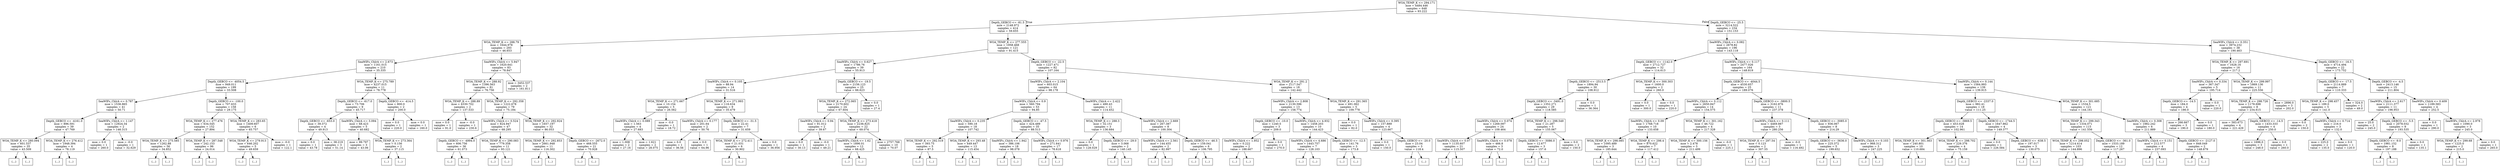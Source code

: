 digraph Tree {
node [shape=box] ;
0 [label="WOA_TEMP_K <= 294.171\nmse = 4484.446\nsamples = 648\nvalue = 93.222"] ;
1 [label="Depth_GEBCO <= -81.5\nmse = 2148.972\nsamples = 414\nvalue = 59.655"] ;
0 -> 1 [labeldistance=2.5, labelangle=45, headlabel="True"] ;
2 [label="WOA_TEMP_K <= 288.79\nmse = 1644.978\nsamples = 293\nvalue = 46.653"] ;
1 -> 2 ;
3 [label="SeaWIFs_ChlrA <= 2.673\nmse = 1161.015\nsamples = 210\nvalue = 35.335"] ;
2 -> 3 ;
4 [label="Depth_GEBCO <= -4054.5\nmse = 949.011\nsamples = 199\nvalue = 33.508"] ;
3 -> 4 ;
5 [label="SeaWIFs_ChlrA <= 0.787\nmse = 1536.865\nsamples = 41\nvalue = 50.71"] ;
4 -> 5 ;
6 [label="Depth_GEBCO <= -4161.0\nmse = 896.591\nsamples = 39\nvalue = 47.769"] ;
5 -> 6 ;
7 [label="WOA_TEMP_K <= 280.094\nmse = 601.537\nsamples = 35\nvalue = 43.509"] ;
6 -> 7 ;
8 [label="(...)"] ;
7 -> 8 ;
31 [label="(...)"] ;
7 -> 31 ;
76 [label="WOA_TEMP_K <= 276.412\nmse = 1948.394\nsamples = 4\nvalue = 78.119"] ;
6 -> 76 ;
77 [label="(...)"] ;
76 -> 77 ;
80 [label="(...)"] ;
76 -> 80 ;
83 [label="SeaWIFs_ChlrA <= 1.147\nmse = 12924.34\nsamples = 2\nvalue = 146.315"] ;
5 -> 83 ;
84 [label="mse = 0.0\nsamples = 1\nvalue = 260.0"] ;
83 -> 84 ;
85 [label="mse = -0.0\nsamples = 1\nvalue = 32.629"] ;
83 -> 85 ;
86 [label="Depth_GEBCO <= -100.0\nmse = 707.633\nsamples = 158\nvalue = 29.175"] ;
4 -> 86 ;
87 [label="WOA_TEMP_K <= 277.476\nmse = 634.545\nsamples = 152\nvalue = 27.894"] ;
86 -> 87 ;
88 [label="WOA_TEMP_K <= 275.585\nmse = 1262.88\nsamples = 56\nvalue = 34.852"] ;
87 -> 88 ;
89 [label="(...)"] ;
88 -> 89 ;
180 [label="(...)"] ;
88 -> 180 ;
195 [label="WOA_TEMP_K <= 287.548\nmse = 242.153\nsamples = 96\nvalue = 24.014"] ;
87 -> 195 ;
196 [label="(...)"] ;
195 -> 196 ;
313 [label="(...)"] ;
195 -> 313 ;
314 [label="WOA_TEMP_K <= 283.65\nmse = 1409.607\nsamples = 6\nvalue = 65.757"] ;
86 -> 314 ;
315 [label="WOA_TEMP_K <= 279.913\nmse = 646.202\nsamples = 5\nvalue = 49.659"] ;
314 -> 315 ;
316 [label="(...)"] ;
315 -> 316 ;
319 [label="(...)"] ;
315 -> 319 ;
324 [label="mse = -0.0\nsamples = 1\nvalue = 122.1"] ;
314 -> 324 ;
325 [label="WOA_TEMP_K <= 275.789\nmse = 4237.015\nsamples = 11\nvalue = 78.778"] ;
3 -> 325 ;
326 [label="Depth_GEBCO <= -617.0\nmse = 73.706\nsamples = 9\nvalue = 45.717"] ;
325 -> 326 ;
327 [label="Depth_GEBCO <= -653.0\nmse = 39.372\nsamples = 4\nvalue = 49.913"] ;
326 -> 327 ;
328 [label="mse = 0.0\nsamples = 1\nvalue = 43.78"] ;
327 -> 328 ;
329 [label="mse = 38.219\nsamples = 3\nvalue = 51.14"] ;
327 -> 329 ;
330 [label="SeaWIFs_ChlrA <= 3.094\nmse = 68.423\nsamples = 5\nvalue = 40.682"] ;
326 -> 330 ;
331 [label="mse = 99.797\nsamples = 3\nvalue = 43.06"] ;
330 -> 331 ;
332 [label="WOA_TEMP_K <= 273.364\nmse = 0.156\nsamples = 2\nvalue = 37.115"] ;
330 -> 332 ;
333 [label="(...)"] ;
332 -> 333 ;
334 [label="(...)"] ;
332 -> 334 ;
335 [label="Depth_GEBCO <= -414.5\nmse = 800.0\nsamples = 2\nvalue = 200.0"] ;
325 -> 335 ;
336 [label="mse = 0.0\nsamples = 1\nvalue = 220.0"] ;
335 -> 336 ;
337 [label="mse = 0.0\nsamples = 1\nvalue = 160.0"] ;
335 -> 337 ;
338 [label="SeaWIFs_ChlrA <= 5.947\nmse = 1620.641\nsamples = 83\nvalue = 78.847"] ;
2 -> 338 ;
339 [label="WOA_TEMP_K <= 288.92\nmse = 1396.563\nsamples = 81\nvalue = 76.756"] ;
338 -> 339 ;
340 [label="WOA_TEMP_K <= 288.89\nmse = 4330.702\nsamples = 2\nvalue = 137.533"] ;
339 -> 340 ;
341 [label="mse = 0.0\nsamples = 1\nvalue = 91.0"] ;
340 -> 341 ;
342 [label="mse = -0.0\nsamples = 1\nvalue = 230.6"] ;
340 -> 342 ;
343 [label="WOA_TEMP_K <= 292.358\nmse = 1222.678\nsamples = 79\nvalue = 75.184"] ;
339 -> 343 ;
344 [label="SeaWIFs_ChlrA <= 0.524\nmse = 824.947\nsamples = 47\nvalue = 68.295"] ;
343 -> 344 ;
345 [label="Depth_GEBCO <= -4994.0\nmse = 606.756\nsamples = 36\nvalue = 61.073"] ;
344 -> 345 ;
346 [label="(...)"] ;
345 -> 346 ;
373 [label="(...)"] ;
345 -> 373 ;
404 [label="WOA_TEMP_K <= 290.083\nmse = 779.358\nsamples = 11\nvalue = 93.121"] ;
344 -> 404 ;
405 [label="(...)"] ;
404 -> 405 ;
412 [label="(...)"] ;
404 -> 412 ;
417 [label="WOA_TEMP_K <= 292.924\nmse = 1657.197\nsamples = 32\nvalue = 86.053"] ;
343 -> 417 ;
418 [label="WOA_TEMP_K <= 292.853\nmse = 2661.948\nsamples = 11\nvalue = 116.302"] ;
417 -> 418 ;
419 [label="(...)"] ;
418 -> 419 ;
434 [label="(...)"] ;
418 -> 434 ;
437 [label="Depth_GEBCO <= -2672.0\nmse = 468.555\nsamples = 21\nvalue = 70.928"] ;
417 -> 437 ;
438 [label="(...)"] ;
437 -> 438 ;
467 [label="(...)"] ;
437 -> 467 ;
472 [label="mse = 3452.537\nsamples = 2\nvalue = 161.811"] ;
338 -> 472 ;
473 [label="WOA_TEMP_K <= 277.555\nmse = 1958.468\nsamples = 121\nvalue = 91.415"] ;
1 -> 473 ;
474 [label="SeaWIFs_ChlrA <= 0.627\nmse = 1786.76\nsamples = 39\nvalue = 55.913"] ;
473 -> 474 ;
475 [label="SeaWIFs_ChlrA <= 0.105\nmse = 88.94\nsamples = 14\nvalue = 31.516"] ;
474 -> 475 ;
476 [label="WOA_TEMP_K <= 271.667\nmse = 10.154\nsamples = 5\nvalue = 26.562"] ;
475 -> 476 ;
477 [label="SeaWIFs_ChlrA <= 0.089\nmse = 1.563\nsamples = 4\nvalue = 27.683"] ;
476 -> 477 ;
478 [label="mse = 1.008\nsamples = 2\nvalue = 27.16"] ;
477 -> 478 ;
479 [label="mse = 1.621\nsamples = 2\nvalue = 28.075"] ;
477 -> 479 ;
480 [label="mse = -0.0\nsamples = 1\nvalue = 18.72"] ;
476 -> 480 ;
481 [label="WOA_TEMP_K <= 271.993\nmse = 116.634\nsamples = 9\nvalue = 35.479"] ;
475 -> 481 ;
482 [label="SeaWIFs_ChlrA <= 0.177\nmse = 201.64\nsamples = 2\nvalue = 50.76"] ;
481 -> 482 ;
483 [label="mse = 0.0\nsamples = 1\nvalue = 36.56"] ;
482 -> 483 ;
484 [label="mse = 0.0\nsamples = 1\nvalue = 64.96"] ;
482 -> 484 ;
485 [label="Depth_GEBCO <= -31.5\nmse = 22.41\nsamples = 7\nvalue = 31.659"] ;
481 -> 485 ;
486 [label="WOA_TEMP_K <= 272.411\nmse = 21.031\nsamples = 6\nvalue = 30.902"] ;
485 -> 486 ;
487 [label="(...)"] ;
486 -> 487 ;
488 [label="(...)"] ;
486 -> 488 ;
489 [label="mse = 0.0\nsamples = 1\nvalue = 36.956"] ;
485 -> 489 ;
490 [label="Depth_GEBCO <= -19.5\nmse = 2156.123\nsamples = 25\nvalue = 66.623"] ;
474 -> 490 ;
491 [label="WOA_TEMP_K <= 272.065\nmse = 2170.602\nsamples = 24\nvalue = 67.604"] ;
490 -> 491 ;
492 [label="SeaWIFs_ChlrA <= 0.94\nmse = 91.012\nsamples = 2\nvalue = 39.67"] ;
491 -> 492 ;
493 [label="mse = 0.0\nsamples = 1\nvalue = 30.13"] ;
492 -> 493 ;
494 [label="mse = -0.0\nsamples = 1\nvalue = 49.21"] ;
492 -> 494 ;
495 [label="WOA_TEMP_K <= 273.418\nmse = 2236.825\nsamples = 22\nvalue = 69.074"] ;
491 -> 495 ;
496 [label="SeaWIFs_ChlrA <= 1.62\nmse = 1896.01\nsamples = 12\nvalue = 68.425"] ;
495 -> 496 ;
497 [label="(...)"] ;
496 -> 497 ;
498 [label="(...)"] ;
496 -> 498 ;
499 [label="mse = 2757.768\nsamples = 10\nvalue = 70.07"] ;
495 -> 499 ;
500 [label="mse = 0.0\nsamples = 1\nvalue = 27.4"] ;
490 -> 500 ;
501 [label="Depth_GEBCO <= -22.5\nmse = 1227.471\nsamples = 82\nvalue = 107.164"] ;
473 -> 501 ;
502 [label="SeaWIFs_ChlrA <= 2.104\nmse = 603.015\nsamples = 64\nvalue = 98.178"] ;
501 -> 502 ;
503 [label="SeaWIFs_ChlrA <= 0.9\nmse = 560.794\nsamples = 53\nvalue = 94.85"] ;
502 -> 503 ;
504 [label="SeaWIFs_ChlrA <= 0.235\nmse = 590.18\nsamples = 18\nvalue = 107.742"] ;
503 -> 504 ;
505 [label="WOA_TEMP_K <= 292.519\nmse = 393.75\nsamples = 5\nvalue = 87.5"] ;
504 -> 505 ;
506 [label="(...)"] ;
505 -> 506 ;
507 [label="(...)"] ;
505 -> 507 ;
508 [label="WOA_TEMP_K <= 293.48\nmse = 449.447\nsamples = 13\nvalue = 115.454"] ;
504 -> 508 ;
509 [label="(...)"] ;
508 -> 509 ;
526 [label="(...)"] ;
508 -> 526 ;
527 [label="Depth_GEBCO <= -47.5\nmse = 424.489\nsamples = 35\nvalue = 88.513"] ;
503 -> 527 ;
528 [label="SeaWIFs_ChlrA <= 1.942\nmse = 386.106\nsamples = 18\nvalue = 98.078"] ;
527 -> 528 ;
529 [label="(...)"] ;
528 -> 529 ;
548 [label="(...)"] ;
528 -> 548 ;
549 [label="SeaWIFs_ChlrA <= 0.976\nmse = 271.641\nsamples = 17\nvalue = 78.618"] ;
527 -> 549 ;
550 [label="(...)"] ;
549 -> 550 ;
551 [label="(...)"] ;
549 -> 551 ;
582 [label="SeaWIFs_ChlrA <= 2.422\nmse = 490.43\nsamples = 11\nvalue = 114.452"] ;
502 -> 582 ;
583 [label="WOA_TEMP_K <= 288.3\nmse = 32.151\nsamples = 3\nvalue = 136.684"] ;
582 -> 583 ;
584 [label="mse = 0.0\nsamples = 1\nvalue = 128.029"] ;
583 -> 584 ;
585 [label="Depth_GEBCO <= -29.0\nmse = 3.068\nsamples = 2\nvalue = 140.145"] ;
583 -> 585 ;
586 [label="(...)"] ;
585 -> 586 ;
587 [label="(...)"] ;
585 -> 587 ;
588 [label="SeaWIFs_ChlrA <= 2.669\nmse = 267.387\nsamples = 8\nvalue = 100.304"] ;
582 -> 588 ;
589 [label="SeaWIFs_ChlrA <= 2.561\nmse = 144.455\nsamples = 2\nvalue = 82.997"] ;
588 -> 589 ;
590 [label="(...)"] ;
589 -> 590 ;
591 [label="(...)"] ;
589 -> 591 ;
592 [label="Depth_GEBCO <= -46.5\nmse = 159.041\nsamples = 6\nvalue = 106.795"] ;
588 -> 592 ;
593 [label="(...)"] ;
592 -> 593 ;
594 [label="(...)"] ;
592 -> 594 ;
601 [label="WOA_TEMP_K <= 291.2\nmse = 2117.547\nsamples = 18\nvalue = 142.442"] ;
501 -> 601 ;
602 [label="SeaWIFs_ChlrA <= 2.808\nmse = 2130.596\nsamples = 13\nvalue = 158.774"] ;
601 -> 602 ;
603 [label="Depth_GEBCO <= -10.0\nmse = 1240.5\nsamples = 3\nvalue = 209.0"] ;
602 -> 603 ;
604 [label="SeaWIFs_ChlrA <= 1.952\nmse = 0.222\nsamples = 2\nvalue = 188.667"] ;
603 -> 604 ;
605 [label="(...)"] ;
604 -> 605 ;
606 [label="(...)"] ;
604 -> 606 ;
607 [label="mse = 0.0\nsamples = 1\nvalue = 270.0"] ;
603 -> 607 ;
608 [label="SeaWIFs_ChlrA <= 4.932\nmse = 1458.203\nsamples = 10\nvalue = 144.423"] ;
602 -> 608 ;
609 [label="SeaWIFs_ChlrA <= 4.686\nmse = 1443.757\nsamples = 7\nvalue = 128.103"] ;
608 -> 609 ;
610 [label="(...)"] ;
609 -> 610 ;
617 [label="(...)"] ;
609 -> 617 ;
622 [label="Depth_GEBCO <= -12.5\nmse = 141.76\nsamples = 3\nvalue = 173.8"] ;
608 -> 622 ;
623 [label="(...)"] ;
622 -> 623 ;
626 [label="(...)"] ;
622 -> 626 ;
627 [label="WOA_TEMP_K <= 291.365\nmse = 491.062\nsamples = 5\nvalue = 109.778"] ;
601 -> 627 ;
628 [label="mse = 0.0\nsamples = 1\nvalue = 82.0"] ;
627 -> 628 ;
629 [label="SeaWIFs_ChlrA <= 0.395\nmse = 157.889\nsamples = 4\nvalue = 123.667"] ;
627 -> 629 ;
630 [label="mse = 0.0\nsamples = 1\nvalue = 150.0"] ;
629 -> 630 ;
631 [label="Depth_GEBCO <= -20.0\nmse = 23.04\nsamples = 3\nvalue = 118.4"] ;
629 -> 631 ;
632 [label="(...)"] ;
631 -> 632 ;
633 [label="(...)"] ;
631 -> 633 ;
636 [label="Depth_GEBCO <= -25.5\nmse = 3214.522\nsamples = 234\nvalue = 151.153"] ;
0 -> 636 [labeldistance=2.5, labelangle=-45, headlabel="False"] ;
637 [label="SeaWIFs_ChlrA <= 0.082\nmse = 2678.82\nsamples = 196\nvalue = 143.118"] ;
636 -> 637 ;
638 [label="Depth_GEBCO <= -1142.0\nmse = 2712.727\nsamples = 32\nvalue = 114.613"] ;
637 -> 638 ;
639 [label="Depth_GEBCO <= -2513.5\nmse = 1894.94\nsamples = 30\nvalue = 108.912"] ;
638 -> 639 ;
640 [label="Depth_GEBCO <= -3491.0\nmse = 1352.271\nsamples = 29\nvalue = 118.585"] ;
639 -> 640 ;
641 [label="SeaWIFs_ChlrA <= 0.074\nmse = 1269.097\nsamples = 24\nvalue = 109.464"] ;
640 -> 641 ;
642 [label="SeaWIFs_ChlrA <= 0.07\nmse = 1135.607\nsamples = 21\nvalue = 115.507"] ;
641 -> 642 ;
643 [label="(...)"] ;
642 -> 643 ;
678 [label="(...)"] ;
642 -> 678 ;
683 [label="SeaWIFs_ChlrA <= 0.078\nmse = 466.8\nsamples = 3\nvalue = 72.0"] ;
641 -> 683 ;
684 [label="(...)"] ;
683 -> 684 ;
687 [label="(...)"] ;
683 -> 687 ;
688 [label="WOA_TEMP_K <= 298.549\nmse = 21.287\nsamples = 5\nvalue = 155.067"] ;
640 -> 688 ;
689 [label="Depth_GEBCO <= -3086.0\nmse = 12.677\nsamples = 3\nvalue = 157.6"] ;
688 -> 689 ;
690 [label="(...)"] ;
689 -> 690 ;
693 [label="(...)"] ;
689 -> 693 ;
694 [label="mse = 0.0\nsamples = 2\nvalue = 150.0"] ;
688 -> 694 ;
695 [label="mse = 0.0\nsamples = 1\nvalue = 36.364"] ;
639 -> 695 ;
696 [label="WOA_TEMP_K <= 300.303\nmse = 1600.0\nsamples = 2\nvalue = 260.0"] ;
638 -> 696 ;
697 [label="mse = 0.0\nsamples = 1\nvalue = 300.0"] ;
696 -> 697 ;
698 [label="mse = 0.0\nsamples = 1\nvalue = 220.0"] ;
696 -> 698 ;
699 [label="SeaWIFs_ChlrA <= 0.117\nmse = 2477.026\nsamples = 164\nvalue = 148.819"] ;
637 -> 699 ;
700 [label="Depth_GEBCO <= -4044.5\nmse = 4530.657\nsamples = 25\nvalue = 189.076"] ;
699 -> 700 ;
701 [label="SeaWIFs_ChlrA <= 0.112\nmse = 2650.847\nsamples = 14\nvalue = 154.575"] ;
700 -> 701 ;
702 [label="SeaWIFs_ChlrA <= 0.09\nmse = 1768.718\nsamples = 10\nvalue = 133.658"] ;
701 -> 702 ;
703 [label="WOA_TEMP_K <= 298.085\nmse = 1095.489\nsamples = 3\nvalue = 185.644"] ;
702 -> 703 ;
704 [label="(...)"] ;
703 -> 704 ;
707 [label="(...)"] ;
703 -> 707 ;
708 [label="WOA_TEMP_K <= 298.4\nmse = 870.622\nsamples = 7\nvalue = 117.412"] ;
702 -> 708 ;
709 [label="(...)"] ;
708 -> 709 ;
710 [label="(...)"] ;
708 -> 710 ;
721 [label="WOA_TEMP_K <= 301.162\nmse = 46.722\nsamples = 4\nvalue = 217.328"] ;
701 -> 721 ;
722 [label="WOA_TEMP_K <= 300.156\nmse = 2.478\nsamples = 3\nvalue = 211.499"] ;
721 -> 722 ;
723 [label="(...)"] ;
722 -> 723 ;
724 [label="(...)"] ;
722 -> 724 ;
725 [label="mse = -0.0\nsamples = 1\nvalue = 225.1"] ;
721 -> 725 ;
726 [label="Depth_GEBCO <= -3800.5\nmse = 3162.876\nsamples = 11\nvalue = 237.378"] ;
700 -> 726 ;
727 [label="SeaWIFs_ChlrA <= 0.111\nmse = 4469.887\nsamples = 3\nvalue = 280.256"] ;
726 -> 727 ;
728 [label="WOA_TEMP_K <= 297.54\nmse = 0.123\nsamples = 2\nvalue = 307.55"] ;
727 -> 728 ;
729 [label="(...)"] ;
728 -> 729 ;
730 [label="(...)"] ;
728 -> 730 ;
731 [label="mse = -0.0\nsamples = 1\nvalue = 116.492"] ;
727 -> 731 ;
732 [label="Depth_GEBCO <= -3085.0\nmse = 936.067\nsamples = 8\nvalue = 214.29"] ;
726 -> 732 ;
733 [label="Depth_GEBCO <= -3636.0\nmse = 225.372\nsamples = 5\nvalue = 199.652"] ;
732 -> 733 ;
734 [label="(...)"] ;
733 -> 734 ;
737 [label="(...)"] ;
733 -> 737 ;
742 [label="SeaWIFs_ChlrA <= 0.103\nmse = 968.312\nsamples = 3\nvalue = 247.225"] ;
732 -> 742 ;
743 [label="(...)"] ;
742 -> 743 ;
744 [label="(...)"] ;
742 -> 744 ;
745 [label="SeaWIFs_ChlrA <= 0.144\nmse = 1584.993\nsamples = 139\nvalue = 139.915"] ;
699 -> 745 ;
746 [label="Depth_GEBCO <= -2337.0\nmse = 982.41\nsamples = 18\nvalue = 111.25"] ;
745 -> 746 ;
747 [label="Depth_GEBCO <= -3869.5\nmse = 453.028\nsamples = 14\nvalue = 102.961"] ;
746 -> 747 ;
748 [label="WOA_TEMP_K <= 301.563\nmse = 240.801\nsamples = 10\nvalue = 110.684"] ;
747 -> 748 ;
749 [label="(...)"] ;
748 -> 749 ;
760 [label="(...)"] ;
748 -> 760 ;
767 [label="WOA_TEMP_K <= 298.702\nmse = 229.376\nsamples = 4\nvalue = 75.159"] ;
747 -> 767 ;
768 [label="(...)"] ;
767 -> 768 ;
771 [label="(...)"] ;
767 -> 771 ;
774 [label="Depth_GEBCO <= -1744.5\nmse = 1647.862\nsamples = 4\nvalue = 149.377"] ;
746 -> 774 ;
775 [label="mse = 0.0\nsamples = 1\nvalue = 226.584"] ;
774 -> 775 ;
776 [label="Depth_GEBCO <= -638.5\nmse = 197.017\nsamples = 3\nvalue = 130.075"] ;
774 -> 776 ;
777 [label="(...)"] ;
776 -> 777 ;
780 [label="(...)"] ;
776 -> 780 ;
781 [label="WOA_TEMP_K <= 301.685\nmse = 1534.5\nsamples = 121\nvalue = 144.161"] ;
745 -> 781 ;
782 [label="WOA_TEMP_K <= 299.343\nmse = 1334.071\nsamples = 115\nvalue = 141.556"] ;
781 -> 782 ;
783 [label="WOA_TEMP_K <= 298.052\nmse = 1214.414\nsamples = 103\nvalue = 144.896"] ;
782 -> 783 ;
784 [label="(...)"] ;
783 -> 784 ;
899 [label="(...)"] ;
783 -> 899 ;
944 [label="Depth_GEBCO <= -361.0\nmse = 1533.189\nsamples = 12\nvalue = 117.267"] ;
782 -> 944 ;
945 [label="(...)"] ;
944 -> 945 ;
966 [label="(...)"] ;
944 -> 966 ;
967 [label="SeaWIFs_ChlrA <= 0.308\nmse = 1982.242\nsamples = 6\nvalue = 211.889"] ;
781 -> 967 ;
968 [label="SeaWIFs_ChlrA <= 0.151\nmse = 212.577\nsamples = 4\nvalue = 237.093"] ;
967 -> 968 ;
969 [label="(...)"] ;
968 -> 969 ;
972 [label="(...)"] ;
968 -> 972 ;
975 [label="Depth_GEBCO <= -2127.0\nmse = 848.049\nsamples = 2\nvalue = 148.879"] ;
967 -> 975 ;
976 [label="(...)"] ;
975 -> 976 ;
977 [label="(...)"] ;
975 -> 977 ;
978 [label="SeaWIFs_ChlrA <= 0.351\nmse = 3974.232\nsamples = 38\nvalue = 190.463"] ;
636 -> 978 ;
979 [label="WOA_TEMP_K <= 297.691\nmse = 1628.16\nsamples = 16\nvalue = 217.2"] ;
978 -> 979 ;
980 [label="SeaWIFs_ChlrA <= 0.334\nmse = 367.347\nsamples = 5\nvalue = 195.714"] ;
979 -> 980 ;
981 [label="Depth_GEBCO <= -14.5\nmse = 184.0\nsamples = 4\nvalue = 186.0"] ;
980 -> 981 ;
982 [label="mse = 266.667\nsamples = 3\nvalue = 190.0"] ;
981 -> 982 ;
983 [label="mse = 0.0\nsamples = 1\nvalue = 180.0"] ;
981 -> 983 ;
984 [label="mse = 0.0\nsamples = 1\nvalue = 220.0"] ;
980 -> 984 ;
985 [label="WOA_TEMP_K <= 299.997\nmse = 1869.136\nsamples = 11\nvalue = 225.556"] ;
979 -> 985 ;
986 [label="WOA_TEMP_K <= 298.726\nmse = 1178.698\nsamples = 8\nvalue = 234.615"] ;
985 -> 986 ;
987 [label="mse = 583.673\nsamples = 4\nvalue = 221.429"] ;
986 -> 987 ;
988 [label="Depth_GEBCO <= -14.5\nmse = 1433.333\nsamples = 4\nvalue = 250.0"] ;
986 -> 988 ;
989 [label="mse = 1696.0\nsamples = 3\nvalue = 248.0"] ;
988 -> 989 ;
990 [label="mse = 0.0\nsamples = 1\nvalue = 260.0"] ;
988 -> 990 ;
991 [label="mse = 2896.0\nsamples = 3\nvalue = 202.0"] ;
985 -> 991 ;
992 [label="Depth_GEBCO <= -16.5\nmse = 4714.494\nsamples = 22\nvalue = 173.752"] ;
978 -> 992 ;
993 [label="Depth_GEBCO <= -17.5\nmse = 2114.889\nsamples = 7\nvalue = 110.333"] ;
992 -> 993 ;
994 [label="WOA_TEMP_K <= 298.457\nmse = 189.0\nsamples = 5\nvalue = 141.0"] ;
993 -> 994 ;
995 [label="mse = 0.0\nsamples = 2\nvalue = 150.0"] ;
994 -> 995 ;
996 [label="SeaWIFs_ChlrA <= 0.714\nmse = 216.0\nsamples = 3\nvalue = 132.0"] ;
994 -> 996 ;
997 [label="mse = 225.0\nsamples = 2\nvalue = 135.0"] ;
996 -> 997 ;
998 [label="mse = 0.0\nsamples = 1\nvalue = 120.0"] ;
996 -> 998 ;
999 [label="mse = 324.0\nsamples = 2\nvalue = 49.0"] ;
993 -> 999 ;
1000 [label="Depth_GEBCO <= -4.5\nmse = 2413.146\nsamples = 15\nvalue = 211.804"] ;
992 -> 1000 ;
1001 [label="SeaWIFs_ChlrA <= 2.617\nmse = 2111.377\nsamples = 11\nvalue = 198.953"] ;
1000 -> 1001 ;
1002 [label="mse = 25.0\nsamples = 2\nvalue = 245.0"] ;
1001 -> 1002 ;
1003 [label="Depth_GEBCO <= -5.5\nmse = 2078.032\nsamples = 9\nvalue = 193.535"] ;
1001 -> 1003 ;
1004 [label="Depth_GEBCO <= -9.0\nmse = 1981.152\nsamples = 8\nvalue = 197.188"] ;
1003 -> 1004 ;
1005 [label="(...)"] ;
1004 -> 1005 ;
1010 [label="(...)"] ;
1004 -> 1010 ;
1011 [label="mse = 0.0\nsamples = 1\nvalue = 135.1"] ;
1003 -> 1011 ;
1012 [label="SeaWIFs_ChlrA <= 0.409\nmse = 1189.583\nsamples = 4\nvalue = 252.5"] ;
1000 -> 1012 ;
1013 [label="mse = 0.0\nsamples = 1\nvalue = 290.0"] ;
1012 -> 1013 ;
1014 [label="SeaWIFs_ChlrA <= 2.978\nmse = 1090.0\nsamples = 3\nvalue = 245.0"] ;
1012 -> 1014 ;
1015 [label="WOA_TEMP_K <= 299.68\nmse = 1225.0\nsamples = 2\nvalue = 215.0"] ;
1014 -> 1015 ;
1016 [label="(...)"] ;
1015 -> 1016 ;
1017 [label="(...)"] ;
1015 -> 1017 ;
1018 [label="mse = 0.0\nsamples = 1\nvalue = 265.0"] ;
1014 -> 1018 ;
}